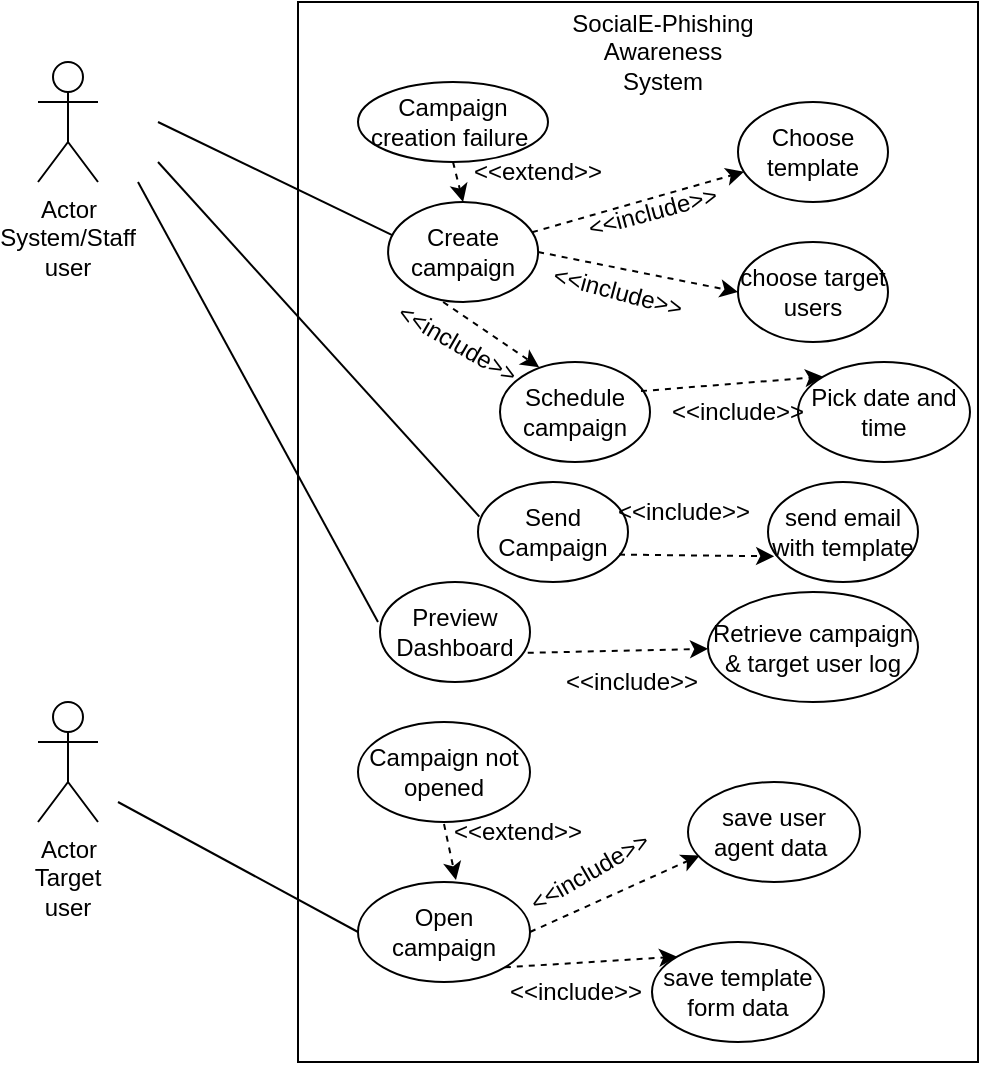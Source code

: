 <mxfile version="15.5.8" type="github">
  <diagram id="TFDomXSUM4bTrOwUYQND" name="Page-1">
    <mxGraphModel dx="834" dy="367" grid="1" gridSize="10" guides="1" tooltips="1" connect="1" arrows="1" fold="1" page="1" pageScale="1" pageWidth="850" pageHeight="1100" math="0" shadow="0">
      <root>
        <mxCell id="0" />
        <mxCell id="1" parent="0" />
        <mxCell id="M2ka7KtE4JesVpxqpbWz-2" value="" style="rounded=0;whiteSpace=wrap;html=1;" vertex="1" parent="1">
          <mxGeometry x="220" y="310" width="340" height="530" as="geometry" />
        </mxCell>
        <mxCell id="M2ka7KtE4JesVpxqpbWz-3" value="Actor" style="shape=umlActor;verticalLabelPosition=bottom;verticalAlign=top;html=1;outlineConnect=0;" vertex="1" parent="1">
          <mxGeometry x="90" y="340" width="30" height="60" as="geometry" />
        </mxCell>
        <mxCell id="M2ka7KtE4JesVpxqpbWz-4" value="Actor" style="shape=umlActor;verticalLabelPosition=bottom;verticalAlign=top;html=1;outlineConnect=0;" vertex="1" parent="1">
          <mxGeometry x="90" y="660" width="30" height="60" as="geometry" />
        </mxCell>
        <mxCell id="M2ka7KtE4JesVpxqpbWz-6" value="Target user" style="text;html=1;strokeColor=none;fillColor=none;align=center;verticalAlign=middle;whiteSpace=wrap;rounded=0;" vertex="1" parent="1">
          <mxGeometry x="75" y="740" width="60" height="30" as="geometry" />
        </mxCell>
        <mxCell id="M2ka7KtE4JesVpxqpbWz-8" value="" style="endArrow=none;html=1;rounded=0;entryX=0;entryY=0.5;entryDx=0;entryDy=0;" edge="1" parent="1" target="M2ka7KtE4JesVpxqpbWz-22">
          <mxGeometry width="50" height="50" relative="1" as="geometry">
            <mxPoint x="130" y="710" as="sourcePoint" />
            <mxPoint x="230" y="660" as="targetPoint" />
          </mxGeometry>
        </mxCell>
        <mxCell id="M2ka7KtE4JesVpxqpbWz-9" value="" style="endArrow=none;html=1;rounded=0;entryX=0.031;entryY=0.333;entryDx=0;entryDy=0;entryPerimeter=0;" edge="1" parent="1" target="M2ka7KtE4JesVpxqpbWz-14">
          <mxGeometry width="50" height="50" relative="1" as="geometry">
            <mxPoint x="150" y="370" as="sourcePoint" />
            <mxPoint x="200" y="360" as="targetPoint" />
          </mxGeometry>
        </mxCell>
        <mxCell id="M2ka7KtE4JesVpxqpbWz-12" value="Campaign&lt;br&gt;creation failure&amp;nbsp;" style="ellipse;whiteSpace=wrap;html=1;" vertex="1" parent="1">
          <mxGeometry x="250" y="350" width="95" height="40" as="geometry" />
        </mxCell>
        <mxCell id="M2ka7KtE4JesVpxqpbWz-13" value="Choose template" style="ellipse;whiteSpace=wrap;html=1;" vertex="1" parent="1">
          <mxGeometry x="440" y="360" width="75" height="50" as="geometry" />
        </mxCell>
        <mxCell id="M2ka7KtE4JesVpxqpbWz-14" value="Create campaign" style="ellipse;whiteSpace=wrap;html=1;" vertex="1" parent="1">
          <mxGeometry x="265.05" y="410" width="75" height="50" as="geometry" />
        </mxCell>
        <mxCell id="M2ka7KtE4JesVpxqpbWz-15" value="choose target users" style="ellipse;whiteSpace=wrap;html=1;" vertex="1" parent="1">
          <mxGeometry x="440" y="430" width="75" height="50" as="geometry" />
        </mxCell>
        <mxCell id="M2ka7KtE4JesVpxqpbWz-16" value="Schedule campaign" style="ellipse;whiteSpace=wrap;html=1;" vertex="1" parent="1">
          <mxGeometry x="321" y="490" width="75" height="50" as="geometry" />
        </mxCell>
        <mxCell id="M2ka7KtE4JesVpxqpbWz-17" value="Pick date and time" style="ellipse;whiteSpace=wrap;html=1;" vertex="1" parent="1">
          <mxGeometry x="470" y="490" width="86" height="50" as="geometry" />
        </mxCell>
        <mxCell id="M2ka7KtE4JesVpxqpbWz-18" value="" style="endArrow=classic;html=1;rounded=0;dashed=1;" edge="1" parent="1" source="M2ka7KtE4JesVpxqpbWz-14" target="M2ka7KtE4JesVpxqpbWz-13">
          <mxGeometry width="50" height="50" relative="1" as="geometry">
            <mxPoint x="350" y="440" as="sourcePoint" />
            <mxPoint x="390" y="390" as="targetPoint" />
          </mxGeometry>
        </mxCell>
        <mxCell id="M2ka7KtE4JesVpxqpbWz-19" value="" style="endArrow=classic;html=1;rounded=0;dashed=1;exitX=1;exitY=0.5;exitDx=0;exitDy=0;entryX=0;entryY=0.5;entryDx=0;entryDy=0;" edge="1" parent="1" source="M2ka7KtE4JesVpxqpbWz-14" target="M2ka7KtE4JesVpxqpbWz-15">
          <mxGeometry width="50" height="50" relative="1" as="geometry">
            <mxPoint x="380" y="500" as="sourcePoint" />
            <mxPoint x="432" y="485" as="targetPoint" />
          </mxGeometry>
        </mxCell>
        <mxCell id="M2ka7KtE4JesVpxqpbWz-20" value="" style="endArrow=classic;html=1;rounded=0;dashed=1;exitX=0.94;exitY=0.291;exitDx=0;exitDy=0;exitPerimeter=0;entryX=0;entryY=0;entryDx=0;entryDy=0;" edge="1" parent="1" source="M2ka7KtE4JesVpxqpbWz-16" target="M2ka7KtE4JesVpxqpbWz-17">
          <mxGeometry width="50" height="50" relative="1" as="geometry">
            <mxPoint x="370" y="570" as="sourcePoint" />
            <mxPoint x="420" y="520" as="targetPoint" />
          </mxGeometry>
        </mxCell>
        <mxCell id="M2ka7KtE4JesVpxqpbWz-22" value="Open campaign" style="ellipse;whiteSpace=wrap;html=1;" vertex="1" parent="1">
          <mxGeometry x="250" y="750" width="86" height="50" as="geometry" />
        </mxCell>
        <mxCell id="M2ka7KtE4JesVpxqpbWz-24" value="save user agent data&amp;nbsp;" style="ellipse;whiteSpace=wrap;html=1;" vertex="1" parent="1">
          <mxGeometry x="415" y="700" width="86" height="50" as="geometry" />
        </mxCell>
        <mxCell id="M2ka7KtE4JesVpxqpbWz-25" value="save template form data" style="ellipse;whiteSpace=wrap;html=1;" vertex="1" parent="1">
          <mxGeometry x="397" y="780" width="86" height="50" as="geometry" />
        </mxCell>
        <mxCell id="M2ka7KtE4JesVpxqpbWz-26" value="" style="endArrow=classic;html=1;rounded=0;dashed=1;exitX=0.367;exitY=1;exitDx=0;exitDy=0;exitPerimeter=0;entryX=0.261;entryY=0.053;entryDx=0;entryDy=0;entryPerimeter=0;" edge="1" parent="1" source="M2ka7KtE4JesVpxqpbWz-14" target="M2ka7KtE4JesVpxqpbWz-16">
          <mxGeometry width="50" height="50" relative="1" as="geometry">
            <mxPoint x="310" y="540" as="sourcePoint" />
            <mxPoint x="360" y="490" as="targetPoint" />
          </mxGeometry>
        </mxCell>
        <mxCell id="M2ka7KtE4JesVpxqpbWz-27" value="" style="endArrow=classic;html=1;rounded=0;dashed=1;exitX=0.5;exitY=1;exitDx=0;exitDy=0;entryX=0.5;entryY=0;entryDx=0;entryDy=0;" edge="1" parent="1" source="M2ka7KtE4JesVpxqpbWz-12" target="M2ka7KtE4JesVpxqpbWz-14">
          <mxGeometry width="50" height="50" relative="1" as="geometry">
            <mxPoint x="340" y="430" as="sourcePoint" />
            <mxPoint x="390" y="380" as="targetPoint" />
          </mxGeometry>
        </mxCell>
        <mxCell id="M2ka7KtE4JesVpxqpbWz-28" value="" style="endArrow=classic;html=1;rounded=0;dashed=1;exitX=1;exitY=0.5;exitDx=0;exitDy=0;entryX=0.067;entryY=0.736;entryDx=0;entryDy=0;entryPerimeter=0;" edge="1" parent="1" source="M2ka7KtE4JesVpxqpbWz-22" target="M2ka7KtE4JesVpxqpbWz-24">
          <mxGeometry width="50" height="50" relative="1" as="geometry">
            <mxPoint x="350" y="680" as="sourcePoint" />
            <mxPoint x="400" y="630" as="targetPoint" />
          </mxGeometry>
        </mxCell>
        <mxCell id="M2ka7KtE4JesVpxqpbWz-29" value="" style="endArrow=classic;html=1;rounded=0;dashed=1;exitX=1;exitY=1;exitDx=0;exitDy=0;entryX=0;entryY=0;entryDx=0;entryDy=0;" edge="1" parent="1" source="M2ka7KtE4JesVpxqpbWz-22" target="M2ka7KtE4JesVpxqpbWz-25">
          <mxGeometry width="50" height="50" relative="1" as="geometry">
            <mxPoint x="330" y="800" as="sourcePoint" />
            <mxPoint x="380" y="750" as="targetPoint" />
          </mxGeometry>
        </mxCell>
        <mxCell id="M2ka7KtE4JesVpxqpbWz-30" value="Campaign not opened" style="ellipse;whiteSpace=wrap;html=1;" vertex="1" parent="1">
          <mxGeometry x="250" y="670" width="86" height="50" as="geometry" />
        </mxCell>
        <mxCell id="M2ka7KtE4JesVpxqpbWz-31" value="Preview Dashboard" style="ellipse;whiteSpace=wrap;html=1;" vertex="1" parent="1">
          <mxGeometry x="261" y="600" width="75" height="50" as="geometry" />
        </mxCell>
        <mxCell id="M2ka7KtE4JesVpxqpbWz-32" value="Retrieve campaign &amp;amp; target user log" style="ellipse;whiteSpace=wrap;html=1;" vertex="1" parent="1">
          <mxGeometry x="425" y="605" width="105" height="55" as="geometry" />
        </mxCell>
        <mxCell id="M2ka7KtE4JesVpxqpbWz-33" value="" style="endArrow=none;html=1;rounded=0;" edge="1" parent="1">
          <mxGeometry width="50" height="50" relative="1" as="geometry">
            <mxPoint x="260" y="620" as="sourcePoint" />
            <mxPoint x="140" y="400" as="targetPoint" />
          </mxGeometry>
        </mxCell>
        <mxCell id="M2ka7KtE4JesVpxqpbWz-34" value="" style="endArrow=classic;html=1;rounded=0;dashed=1;exitX=0.985;exitY=0.708;exitDx=0;exitDy=0;exitPerimeter=0;" edge="1" parent="1" source="M2ka7KtE4JesVpxqpbWz-31" target="M2ka7KtE4JesVpxqpbWz-32">
          <mxGeometry width="50" height="50" relative="1" as="geometry">
            <mxPoint x="340" y="650" as="sourcePoint" />
            <mxPoint x="418" y="609" as="targetPoint" />
          </mxGeometry>
        </mxCell>
        <mxCell id="M2ka7KtE4JesVpxqpbWz-35" value="" style="endArrow=classic;html=1;rounded=0;dashed=1;" edge="1" parent="1">
          <mxGeometry width="50" height="50" relative="1" as="geometry">
            <mxPoint x="293" y="721" as="sourcePoint" />
            <mxPoint x="299" y="749" as="targetPoint" />
          </mxGeometry>
        </mxCell>
        <mxCell id="M2ka7KtE4JesVpxqpbWz-36" value="&amp;lt;&amp;lt;include&amp;gt;&amp;gt;" style="text;html=1;strokeColor=none;fillColor=none;align=center;verticalAlign=middle;whiteSpace=wrap;rounded=0;rotation=-30;" vertex="1" parent="1">
          <mxGeometry x="336" y="730" width="60" height="30" as="geometry" />
        </mxCell>
        <mxCell id="M2ka7KtE4JesVpxqpbWz-37" value="&amp;lt;&amp;lt;include&amp;gt;&amp;gt;" style="text;html=1;strokeColor=none;fillColor=none;align=center;verticalAlign=middle;whiteSpace=wrap;rounded=0;rotation=0;" vertex="1" parent="1">
          <mxGeometry x="328.5" y="790" width="60" height="30" as="geometry" />
        </mxCell>
        <mxCell id="M2ka7KtE4JesVpxqpbWz-38" value="&amp;lt;&amp;lt;include&amp;gt;&amp;gt;" style="text;html=1;strokeColor=none;fillColor=none;align=center;verticalAlign=middle;whiteSpace=wrap;rounded=0;rotation=0;" vertex="1" parent="1">
          <mxGeometry x="359" y="640" width="56" height="20" as="geometry" />
        </mxCell>
        <mxCell id="M2ka7KtE4JesVpxqpbWz-39" value="&amp;lt;&amp;lt;include&amp;gt;&amp;gt;" style="text;html=1;strokeColor=none;fillColor=none;align=center;verticalAlign=middle;whiteSpace=wrap;rounded=0;rotation=0;" vertex="1" parent="1">
          <mxGeometry x="410" y="500" width="60" height="30" as="geometry" />
        </mxCell>
        <mxCell id="M2ka7KtE4JesVpxqpbWz-40" value="&amp;lt;&amp;lt;include&amp;gt;&amp;gt;" style="text;html=1;strokeColor=none;fillColor=none;align=center;verticalAlign=middle;whiteSpace=wrap;rounded=0;rotation=15;" vertex="1" parent="1">
          <mxGeometry x="350" y="440" width="60" height="30" as="geometry" />
        </mxCell>
        <mxCell id="M2ka7KtE4JesVpxqpbWz-41" value="&amp;lt;&amp;lt;include&amp;gt;&amp;gt;" style="text;html=1;strokeColor=none;fillColor=none;align=center;verticalAlign=middle;whiteSpace=wrap;rounded=0;rotation=-15;" vertex="1" parent="1">
          <mxGeometry x="370" y="400" width="55" height="30" as="geometry" />
        </mxCell>
        <mxCell id="M2ka7KtE4JesVpxqpbWz-42" value="&amp;lt;&amp;lt;include&amp;gt;&amp;gt;" style="text;html=1;strokeColor=none;fillColor=none;align=center;verticalAlign=middle;whiteSpace=wrap;rounded=0;rotation=30;" vertex="1" parent="1">
          <mxGeometry x="278.05" y="471.47" width="43" height="20" as="geometry" />
        </mxCell>
        <mxCell id="M2ka7KtE4JesVpxqpbWz-43" value="&amp;lt;&amp;lt;extend&amp;gt;&amp;gt;" style="text;html=1;strokeColor=none;fillColor=none;align=center;verticalAlign=middle;whiteSpace=wrap;rounded=0;" vertex="1" parent="1">
          <mxGeometry x="310" y="380" width="60" height="30" as="geometry" />
        </mxCell>
        <mxCell id="M2ka7KtE4JesVpxqpbWz-44" value="&amp;lt;&amp;lt;extend&amp;gt;&amp;gt;" style="text;html=1;strokeColor=none;fillColor=none;align=center;verticalAlign=middle;whiteSpace=wrap;rounded=0;" vertex="1" parent="1">
          <mxGeometry x="300" y="710" width="60" height="30" as="geometry" />
        </mxCell>
        <mxCell id="M2ka7KtE4JesVpxqpbWz-45" value="System/Staff user" style="text;html=1;strokeColor=none;fillColor=none;align=center;verticalAlign=middle;whiteSpace=wrap;rounded=0;" vertex="1" parent="1">
          <mxGeometry x="75" y="420" width="60" height="30" as="geometry" />
        </mxCell>
        <mxCell id="M2ka7KtE4JesVpxqpbWz-51" value="Send Campaign" style="ellipse;whiteSpace=wrap;html=1;" vertex="1" parent="1">
          <mxGeometry x="310" y="550" width="75" height="50" as="geometry" />
        </mxCell>
        <mxCell id="M2ka7KtE4JesVpxqpbWz-53" value="send email with template" style="ellipse;whiteSpace=wrap;html=1;" vertex="1" parent="1">
          <mxGeometry x="455" y="550" width="75" height="50" as="geometry" />
        </mxCell>
        <mxCell id="M2ka7KtE4JesVpxqpbWz-55" value="" style="endArrow=classic;html=1;rounded=0;dashed=1;exitX=0.94;exitY=0.726;exitDx=0;exitDy=0;exitPerimeter=0;entryX=0.041;entryY=0.743;entryDx=0;entryDy=0;entryPerimeter=0;" edge="1" parent="1" source="M2ka7KtE4JesVpxqpbWz-51" target="M2ka7KtE4JesVpxqpbWz-53">
          <mxGeometry width="50" height="50" relative="1" as="geometry">
            <mxPoint x="380" y="600" as="sourcePoint" />
            <mxPoint x="430" y="550" as="targetPoint" />
          </mxGeometry>
        </mxCell>
        <mxCell id="M2ka7KtE4JesVpxqpbWz-56" value="&amp;lt;&amp;lt;include&amp;gt;&amp;gt;" style="text;html=1;strokeColor=none;fillColor=none;align=center;verticalAlign=middle;whiteSpace=wrap;rounded=0;rotation=0;" vertex="1" parent="1">
          <mxGeometry x="383" y="550" width="60" height="30" as="geometry" />
        </mxCell>
        <mxCell id="M2ka7KtE4JesVpxqpbWz-57" value="" style="endArrow=none;html=1;rounded=0;exitX=0.009;exitY=0.346;exitDx=0;exitDy=0;exitPerimeter=0;" edge="1" parent="1" source="M2ka7KtE4JesVpxqpbWz-51">
          <mxGeometry width="50" height="50" relative="1" as="geometry">
            <mxPoint x="270" y="580" as="sourcePoint" />
            <mxPoint x="150" y="390" as="targetPoint" />
          </mxGeometry>
        </mxCell>
        <mxCell id="M2ka7KtE4JesVpxqpbWz-59" value="SocialE-Phishing Awareness System" style="text;html=1;strokeColor=none;fillColor=none;align=center;verticalAlign=middle;whiteSpace=wrap;rounded=0;" vertex="1" parent="1">
          <mxGeometry x="355" y="320" width="95" height="30" as="geometry" />
        </mxCell>
      </root>
    </mxGraphModel>
  </diagram>
</mxfile>
